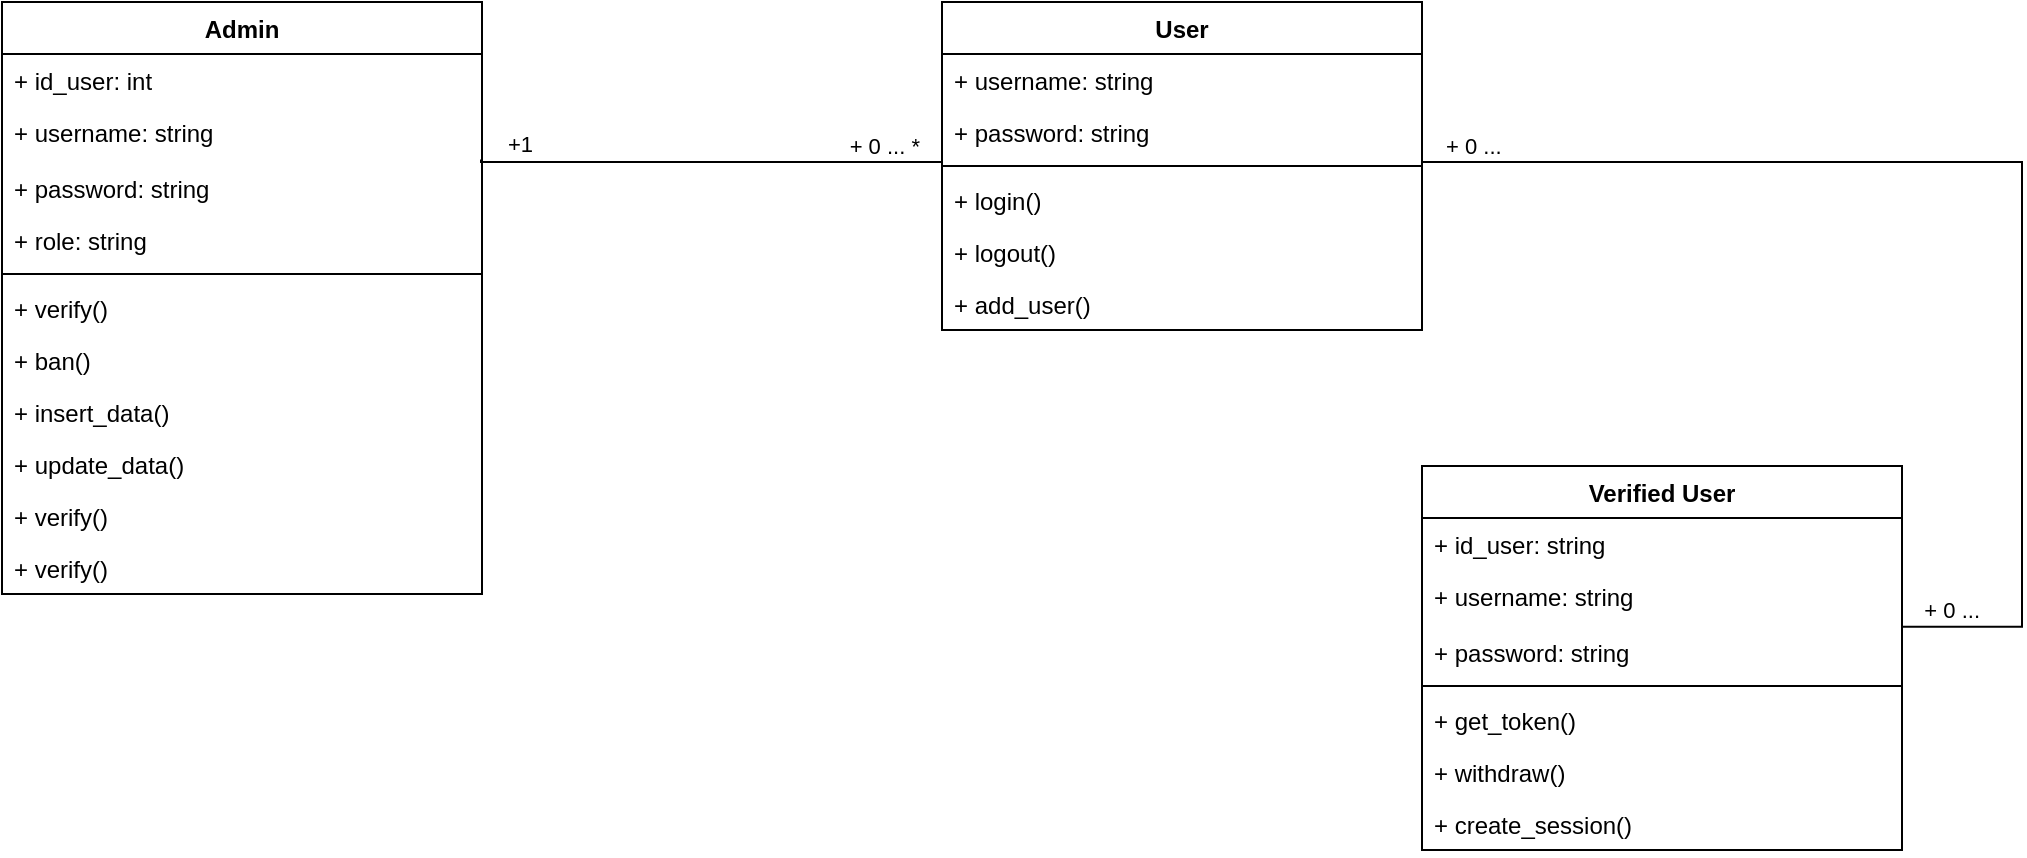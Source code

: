 <mxfile version="24.0.6" type="github">
  <diagram id="C5RBs43oDa-KdzZeNtuy" name="Page-1">
    <mxGraphModel dx="1067" dy="498" grid="1" gridSize="10" guides="1" tooltips="1" connect="1" arrows="1" fold="1" page="1" pageScale="1" pageWidth="827" pageHeight="1169" math="0" shadow="0">
      <root>
        <mxCell id="WIyWlLk6GJQsqaUBKTNV-0" />
        <mxCell id="WIyWlLk6GJQsqaUBKTNV-1" parent="WIyWlLk6GJQsqaUBKTNV-0" />
        <mxCell id="Qs8Eorq1LTpD7UEZWgac-0" value="User" style="swimlane;fontStyle=1;align=center;verticalAlign=top;childLayout=stackLayout;horizontal=1;startSize=26;horizontalStack=0;resizeParent=1;resizeParentMax=0;resizeLast=0;collapsible=1;marginBottom=0;whiteSpace=wrap;html=1;" vertex="1" parent="WIyWlLk6GJQsqaUBKTNV-1">
          <mxGeometry x="760" y="440" width="240" height="164" as="geometry" />
        </mxCell>
        <mxCell id="Qs8Eorq1LTpD7UEZWgac-3" value="+ username: string" style="text;strokeColor=none;fillColor=none;align=left;verticalAlign=top;spacingLeft=4;spacingRight=4;overflow=hidden;rotatable=0;points=[[0,0.5],[1,0.5]];portConstraint=eastwest;whiteSpace=wrap;html=1;" vertex="1" parent="Qs8Eorq1LTpD7UEZWgac-0">
          <mxGeometry y="26" width="240" height="26" as="geometry" />
        </mxCell>
        <mxCell id="Qs8Eorq1LTpD7UEZWgac-4" value="+ password: string" style="text;strokeColor=none;fillColor=none;align=left;verticalAlign=top;spacingLeft=4;spacingRight=4;overflow=hidden;rotatable=0;points=[[0,0.5],[1,0.5]];portConstraint=eastwest;whiteSpace=wrap;html=1;" vertex="1" parent="Qs8Eorq1LTpD7UEZWgac-0">
          <mxGeometry y="52" width="240" height="26" as="geometry" />
        </mxCell>
        <mxCell id="Qs8Eorq1LTpD7UEZWgac-2" value="" style="line;strokeWidth=1;fillColor=none;align=left;verticalAlign=middle;spacingTop=-1;spacingLeft=3;spacingRight=3;rotatable=0;labelPosition=right;points=[];portConstraint=eastwest;strokeColor=inherit;" vertex="1" parent="Qs8Eorq1LTpD7UEZWgac-0">
          <mxGeometry y="78" width="240" height="8" as="geometry" />
        </mxCell>
        <mxCell id="Qs8Eorq1LTpD7UEZWgac-9" value="+ login()&lt;span style=&quot;white-space: pre;&quot;&gt;&#x9;&lt;/span&gt;" style="text;strokeColor=none;fillColor=none;align=left;verticalAlign=top;spacingLeft=4;spacingRight=4;overflow=hidden;rotatable=0;points=[[0,0.5],[1,0.5]];portConstraint=eastwest;whiteSpace=wrap;html=1;" vertex="1" parent="Qs8Eorq1LTpD7UEZWgac-0">
          <mxGeometry y="86" width="240" height="26" as="geometry" />
        </mxCell>
        <mxCell id="Qs8Eorq1LTpD7UEZWgac-6" value="+ logout()" style="text;strokeColor=none;fillColor=none;align=left;verticalAlign=top;spacingLeft=4;spacingRight=4;overflow=hidden;rotatable=0;points=[[0,0.5],[1,0.5]];portConstraint=eastwest;whiteSpace=wrap;html=1;" vertex="1" parent="Qs8Eorq1LTpD7UEZWgac-0">
          <mxGeometry y="112" width="240" height="26" as="geometry" />
        </mxCell>
        <mxCell id="Qs8Eorq1LTpD7UEZWgac-33" value="+ add_user()" style="text;strokeColor=none;fillColor=none;align=left;verticalAlign=top;spacingLeft=4;spacingRight=4;overflow=hidden;rotatable=0;points=[[0,0.5],[1,0.5]];portConstraint=eastwest;whiteSpace=wrap;html=1;" vertex="1" parent="Qs8Eorq1LTpD7UEZWgac-0">
          <mxGeometry y="138" width="240" height="26" as="geometry" />
        </mxCell>
        <mxCell id="Qs8Eorq1LTpD7UEZWgac-39" value="Verified User" style="swimlane;fontStyle=1;align=center;verticalAlign=top;childLayout=stackLayout;horizontal=1;startSize=26;horizontalStack=0;resizeParent=1;resizeParentMax=0;resizeLast=0;collapsible=1;marginBottom=0;whiteSpace=wrap;html=1;" vertex="1" parent="WIyWlLk6GJQsqaUBKTNV-1">
          <mxGeometry x="1000" y="672" width="240" height="192" as="geometry" />
        </mxCell>
        <mxCell id="Qs8Eorq1LTpD7UEZWgac-40" value="+ id_user: string" style="text;strokeColor=none;fillColor=none;align=left;verticalAlign=top;spacingLeft=4;spacingRight=4;overflow=hidden;rotatable=0;points=[[0,0.5],[1,0.5]];portConstraint=eastwest;whiteSpace=wrap;html=1;" vertex="1" parent="Qs8Eorq1LTpD7UEZWgac-39">
          <mxGeometry y="26" width="240" height="26" as="geometry" />
        </mxCell>
        <mxCell id="Qs8Eorq1LTpD7UEZWgac-41" value="+ username: string" style="text;strokeColor=none;fillColor=none;align=left;verticalAlign=top;spacingLeft=4;spacingRight=4;overflow=hidden;rotatable=0;points=[[0,0.5],[1,0.5]];portConstraint=eastwest;whiteSpace=wrap;html=1;" vertex="1" parent="Qs8Eorq1LTpD7UEZWgac-39">
          <mxGeometry y="52" width="240" height="28" as="geometry" />
        </mxCell>
        <mxCell id="Qs8Eorq1LTpD7UEZWgac-42" value="+ password: string" style="text;strokeColor=none;fillColor=none;align=left;verticalAlign=top;spacingLeft=4;spacingRight=4;overflow=hidden;rotatable=0;points=[[0,0.5],[1,0.5]];portConstraint=eastwest;whiteSpace=wrap;html=1;" vertex="1" parent="Qs8Eorq1LTpD7UEZWgac-39">
          <mxGeometry y="80" width="240" height="26" as="geometry" />
        </mxCell>
        <mxCell id="Qs8Eorq1LTpD7UEZWgac-44" value="" style="line;strokeWidth=1;fillColor=none;align=left;verticalAlign=middle;spacingTop=-1;spacingLeft=3;spacingRight=3;rotatable=0;labelPosition=right;points=[];portConstraint=eastwest;strokeColor=inherit;" vertex="1" parent="Qs8Eorq1LTpD7UEZWgac-39">
          <mxGeometry y="106" width="240" height="8" as="geometry" />
        </mxCell>
        <mxCell id="Qs8Eorq1LTpD7UEZWgac-45" value="+ get_token()" style="text;strokeColor=none;fillColor=none;align=left;verticalAlign=top;spacingLeft=4;spacingRight=4;overflow=hidden;rotatable=0;points=[[0,0.5],[1,0.5]];portConstraint=eastwest;whiteSpace=wrap;html=1;" vertex="1" parent="Qs8Eorq1LTpD7UEZWgac-39">
          <mxGeometry y="114" width="240" height="26" as="geometry" />
        </mxCell>
        <mxCell id="Qs8Eorq1LTpD7UEZWgac-46" value="+ withdraw()" style="text;strokeColor=none;fillColor=none;align=left;verticalAlign=top;spacingLeft=4;spacingRight=4;overflow=hidden;rotatable=0;points=[[0,0.5],[1,0.5]];portConstraint=eastwest;whiteSpace=wrap;html=1;" vertex="1" parent="Qs8Eorq1LTpD7UEZWgac-39">
          <mxGeometry y="140" width="240" height="26" as="geometry" />
        </mxCell>
        <mxCell id="Qs8Eorq1LTpD7UEZWgac-47" value="+ create_session()" style="text;strokeColor=none;fillColor=none;align=left;verticalAlign=top;spacingLeft=4;spacingRight=4;overflow=hidden;rotatable=0;points=[[0,0.5],[1,0.5]];portConstraint=eastwest;whiteSpace=wrap;html=1;" vertex="1" parent="Qs8Eorq1LTpD7UEZWgac-39">
          <mxGeometry y="166" width="240" height="26" as="geometry" />
        </mxCell>
        <mxCell id="Qs8Eorq1LTpD7UEZWgac-58" value="" style="endArrow=none;html=1;edgeStyle=orthogonalEdgeStyle;rounded=0;entryX=0.999;entryY=0.546;entryDx=0;entryDy=0;entryPerimeter=0;" edge="1" parent="WIyWlLk6GJQsqaUBKTNV-1">
          <mxGeometry relative="1" as="geometry">
            <mxPoint x="1000" y="489" as="sourcePoint" />
            <mxPoint x="1239.76" y="752.368" as="targetPoint" />
            <Array as="points">
              <mxPoint x="1000" y="520" />
              <mxPoint x="1300" y="520" />
              <mxPoint x="1300" y="752" />
            </Array>
          </mxGeometry>
        </mxCell>
        <mxCell id="Qs8Eorq1LTpD7UEZWgac-59" value="+ 0 ..." style="edgeLabel;resizable=0;html=1;align=left;verticalAlign=bottom;" connectable="0" vertex="1" parent="Qs8Eorq1LTpD7UEZWgac-58">
          <mxGeometry x="-1" relative="1" as="geometry">
            <mxPoint x="10" y="31" as="offset" />
          </mxGeometry>
        </mxCell>
        <mxCell id="Qs8Eorq1LTpD7UEZWgac-60" value="+ 0 ..." style="edgeLabel;resizable=0;html=1;align=right;verticalAlign=bottom;" connectable="0" vertex="1" parent="Qs8Eorq1LTpD7UEZWgac-58">
          <mxGeometry x="1" relative="1" as="geometry">
            <mxPoint x="40" as="offset" />
          </mxGeometry>
        </mxCell>
        <mxCell id="Qs8Eorq1LTpD7UEZWgac-61" value="Admin" style="swimlane;fontStyle=1;align=center;verticalAlign=top;childLayout=stackLayout;horizontal=1;startSize=26;horizontalStack=0;resizeParent=1;resizeParentMax=0;resizeLast=0;collapsible=1;marginBottom=0;whiteSpace=wrap;html=1;" vertex="1" parent="WIyWlLk6GJQsqaUBKTNV-1">
          <mxGeometry x="290" y="440" width="240" height="296" as="geometry" />
        </mxCell>
        <mxCell id="Qs8Eorq1LTpD7UEZWgac-62" value="+ id_user: int" style="text;strokeColor=none;fillColor=none;align=left;verticalAlign=top;spacingLeft=4;spacingRight=4;overflow=hidden;rotatable=0;points=[[0,0.5],[1,0.5]];portConstraint=eastwest;whiteSpace=wrap;html=1;" vertex="1" parent="Qs8Eorq1LTpD7UEZWgac-61">
          <mxGeometry y="26" width="240" height="26" as="geometry" />
        </mxCell>
        <mxCell id="Qs8Eorq1LTpD7UEZWgac-63" value="+ username: string" style="text;strokeColor=none;fillColor=none;align=left;verticalAlign=top;spacingLeft=4;spacingRight=4;overflow=hidden;rotatable=0;points=[[0,0.5],[1,0.5]];portConstraint=eastwest;whiteSpace=wrap;html=1;" vertex="1" parent="Qs8Eorq1LTpD7UEZWgac-61">
          <mxGeometry y="52" width="240" height="28" as="geometry" />
        </mxCell>
        <mxCell id="Qs8Eorq1LTpD7UEZWgac-64" value="+ password: string" style="text;strokeColor=none;fillColor=none;align=left;verticalAlign=top;spacingLeft=4;spacingRight=4;overflow=hidden;rotatable=0;points=[[0,0.5],[1,0.5]];portConstraint=eastwest;whiteSpace=wrap;html=1;" vertex="1" parent="Qs8Eorq1LTpD7UEZWgac-61">
          <mxGeometry y="80" width="240" height="26" as="geometry" />
        </mxCell>
        <mxCell id="Qs8Eorq1LTpD7UEZWgac-73" value="+ role: string" style="text;strokeColor=none;fillColor=none;align=left;verticalAlign=top;spacingLeft=4;spacingRight=4;overflow=hidden;rotatable=0;points=[[0,0.5],[1,0.5]];portConstraint=eastwest;whiteSpace=wrap;html=1;" vertex="1" parent="Qs8Eorq1LTpD7UEZWgac-61">
          <mxGeometry y="106" width="240" height="26" as="geometry" />
        </mxCell>
        <mxCell id="Qs8Eorq1LTpD7UEZWgac-65" value="" style="line;strokeWidth=1;fillColor=none;align=left;verticalAlign=middle;spacingTop=-1;spacingLeft=3;spacingRight=3;rotatable=0;labelPosition=right;points=[];portConstraint=eastwest;strokeColor=inherit;" vertex="1" parent="Qs8Eorq1LTpD7UEZWgac-61">
          <mxGeometry y="132" width="240" height="8" as="geometry" />
        </mxCell>
        <mxCell id="Qs8Eorq1LTpD7UEZWgac-67" value="+ verify()" style="text;strokeColor=none;fillColor=none;align=left;verticalAlign=top;spacingLeft=4;spacingRight=4;overflow=hidden;rotatable=0;points=[[0,0.5],[1,0.5]];portConstraint=eastwest;whiteSpace=wrap;html=1;" vertex="1" parent="Qs8Eorq1LTpD7UEZWgac-61">
          <mxGeometry y="140" width="240" height="26" as="geometry" />
        </mxCell>
        <mxCell id="Qs8Eorq1LTpD7UEZWgac-78" value="+ ban()" style="text;strokeColor=none;fillColor=none;align=left;verticalAlign=top;spacingLeft=4;spacingRight=4;overflow=hidden;rotatable=0;points=[[0,0.5],[1,0.5]];portConstraint=eastwest;whiteSpace=wrap;html=1;" vertex="1" parent="Qs8Eorq1LTpD7UEZWgac-61">
          <mxGeometry y="166" width="240" height="26" as="geometry" />
        </mxCell>
        <mxCell id="Qs8Eorq1LTpD7UEZWgac-74" value="+ insert_data()" style="text;strokeColor=none;fillColor=none;align=left;verticalAlign=top;spacingLeft=4;spacingRight=4;overflow=hidden;rotatable=0;points=[[0,0.5],[1,0.5]];portConstraint=eastwest;whiteSpace=wrap;html=1;" vertex="1" parent="Qs8Eorq1LTpD7UEZWgac-61">
          <mxGeometry y="192" width="240" height="26" as="geometry" />
        </mxCell>
        <mxCell id="Qs8Eorq1LTpD7UEZWgac-75" value="+ update_data()" style="text;strokeColor=none;fillColor=none;align=left;verticalAlign=top;spacingLeft=4;spacingRight=4;overflow=hidden;rotatable=0;points=[[0,0.5],[1,0.5]];portConstraint=eastwest;whiteSpace=wrap;html=1;" vertex="1" parent="Qs8Eorq1LTpD7UEZWgac-61">
          <mxGeometry y="218" width="240" height="26" as="geometry" />
        </mxCell>
        <mxCell id="Qs8Eorq1LTpD7UEZWgac-76" value="+ verify()" style="text;strokeColor=none;fillColor=none;align=left;verticalAlign=top;spacingLeft=4;spacingRight=4;overflow=hidden;rotatable=0;points=[[0,0.5],[1,0.5]];portConstraint=eastwest;whiteSpace=wrap;html=1;" vertex="1" parent="Qs8Eorq1LTpD7UEZWgac-61">
          <mxGeometry y="244" width="240" height="26" as="geometry" />
        </mxCell>
        <mxCell id="Qs8Eorq1LTpD7UEZWgac-77" value="+ verify()" style="text;strokeColor=none;fillColor=none;align=left;verticalAlign=top;spacingLeft=4;spacingRight=4;overflow=hidden;rotatable=0;points=[[0,0.5],[1,0.5]];portConstraint=eastwest;whiteSpace=wrap;html=1;" vertex="1" parent="Qs8Eorq1LTpD7UEZWgac-61">
          <mxGeometry y="270" width="240" height="26" as="geometry" />
        </mxCell>
        <mxCell id="Qs8Eorq1LTpD7UEZWgac-82" value="" style="endArrow=none;html=1;edgeStyle=orthogonalEdgeStyle;rounded=0;entryX=0;entryY=0.742;entryDx=0;entryDy=0;entryPerimeter=0;" edge="1" parent="WIyWlLk6GJQsqaUBKTNV-1">
          <mxGeometry relative="1" as="geometry">
            <mxPoint x="529.5" y="518.75" as="sourcePoint" />
            <mxPoint x="759.5" y="520.042" as="targetPoint" />
            <Array as="points">
              <mxPoint x="530" y="520" />
            </Array>
          </mxGeometry>
        </mxCell>
        <mxCell id="Qs8Eorq1LTpD7UEZWgac-83" value="+1" style="edgeLabel;resizable=0;html=1;align=left;verticalAlign=bottom;" connectable="0" vertex="1" parent="Qs8Eorq1LTpD7UEZWgac-82">
          <mxGeometry x="-1" relative="1" as="geometry">
            <mxPoint x="11" y="1" as="offset" />
          </mxGeometry>
        </mxCell>
        <mxCell id="Qs8Eorq1LTpD7UEZWgac-84" value="+ 0 ... *" style="edgeLabel;resizable=0;html=1;align=right;verticalAlign=bottom;" connectable="0" vertex="1" parent="Qs8Eorq1LTpD7UEZWgac-82">
          <mxGeometry x="1" relative="1" as="geometry">
            <mxPoint x="-10" as="offset" />
          </mxGeometry>
        </mxCell>
      </root>
    </mxGraphModel>
  </diagram>
</mxfile>
